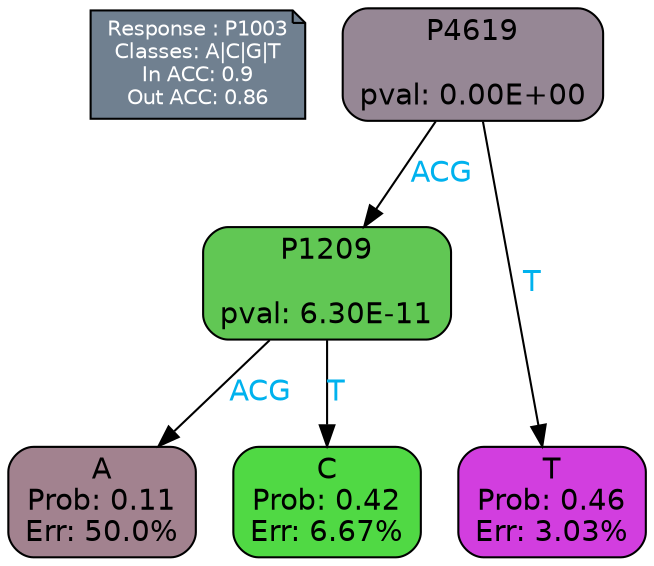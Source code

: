 digraph Tree {
node [shape=box, style="filled, rounded", color="black", fontname=helvetica] ;
graph [ranksep=equally, splines=polylines, bgcolor=transparent, dpi=600] ;
edge [fontname=helvetica] ;
LEGEND [label="Response : P1003
Classes: A|C|G|T
In ACC: 0.9
Out ACC: 0.86
",shape=note,align=left,style=filled,fillcolor="slategray",fontcolor="white",fontsize=10];1 [label="P4619

pval: 0.00E+00", fillcolor="#968795"] ;
2 [label="P1209

pval: 6.30E-11", fillcolor="#61c754"] ;
3 [label="A
Prob: 0.11
Err: 50.0%", fillcolor="#a2828f"] ;
4 [label="C
Prob: 0.42
Err: 6.67%", fillcolor="#50d944"] ;
5 [label="T
Prob: 0.46
Err: 3.03%", fillcolor="#d23edf"] ;
1 -> 2 [label="ACG",fontcolor=deepskyblue2] ;
1 -> 5 [label="T",fontcolor=deepskyblue2] ;
2 -> 3 [label="ACG",fontcolor=deepskyblue2] ;
2 -> 4 [label="T",fontcolor=deepskyblue2] ;
{rank = same; 3;4;5;}{rank = same; LEGEND;1;}}